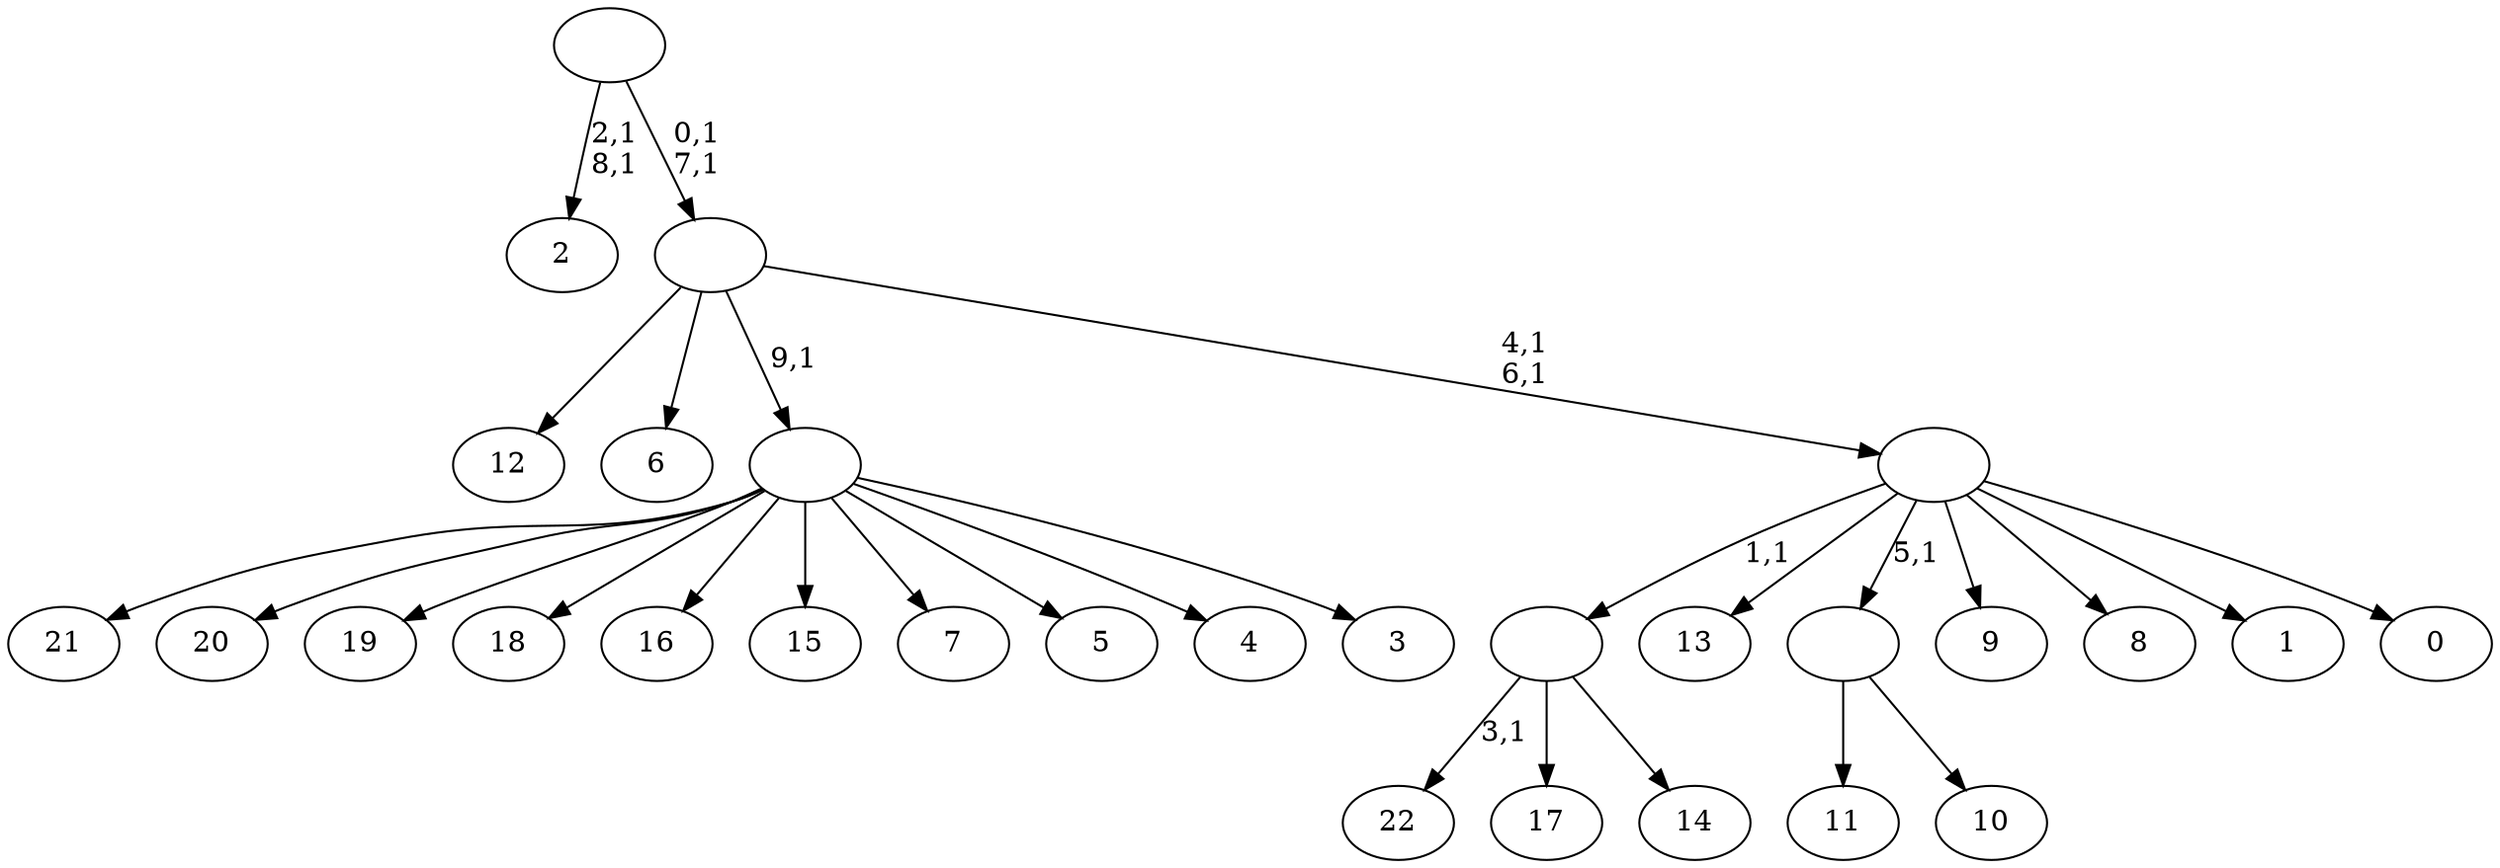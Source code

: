 digraph T {
	33 [label="22"]
	31 [label="21"]
	30 [label="20"]
	29 [label="19"]
	28 [label="18"]
	27 [label="17"]
	26 [label="16"]
	25 [label="15"]
	24 [label="14"]
	23 [label=""]
	22 [label="13"]
	21 [label="12"]
	20 [label="11"]
	19 [label="10"]
	18 [label=""]
	17 [label="9"]
	16 [label="8"]
	15 [label="7"]
	14 [label="6"]
	13 [label="5"]
	12 [label="4"]
	11 [label="3"]
	10 [label=""]
	9 [label="2"]
	6 [label="1"]
	5 [label="0"]
	4 [label=""]
	2 [label=""]
	0 [label=""]
	23 -> 33 [label="3,1"]
	23 -> 27 [label=""]
	23 -> 24 [label=""]
	18 -> 20 [label=""]
	18 -> 19 [label=""]
	10 -> 31 [label=""]
	10 -> 30 [label=""]
	10 -> 29 [label=""]
	10 -> 28 [label=""]
	10 -> 26 [label=""]
	10 -> 25 [label=""]
	10 -> 15 [label=""]
	10 -> 13 [label=""]
	10 -> 12 [label=""]
	10 -> 11 [label=""]
	4 -> 23 [label="1,1"]
	4 -> 22 [label=""]
	4 -> 18 [label="5,1"]
	4 -> 17 [label=""]
	4 -> 16 [label=""]
	4 -> 6 [label=""]
	4 -> 5 [label=""]
	2 -> 4 [label="4,1\n6,1"]
	2 -> 21 [label=""]
	2 -> 14 [label=""]
	2 -> 10 [label="9,1"]
	0 -> 2 [label="0,1\n7,1"]
	0 -> 9 [label="2,1\n8,1"]
}
